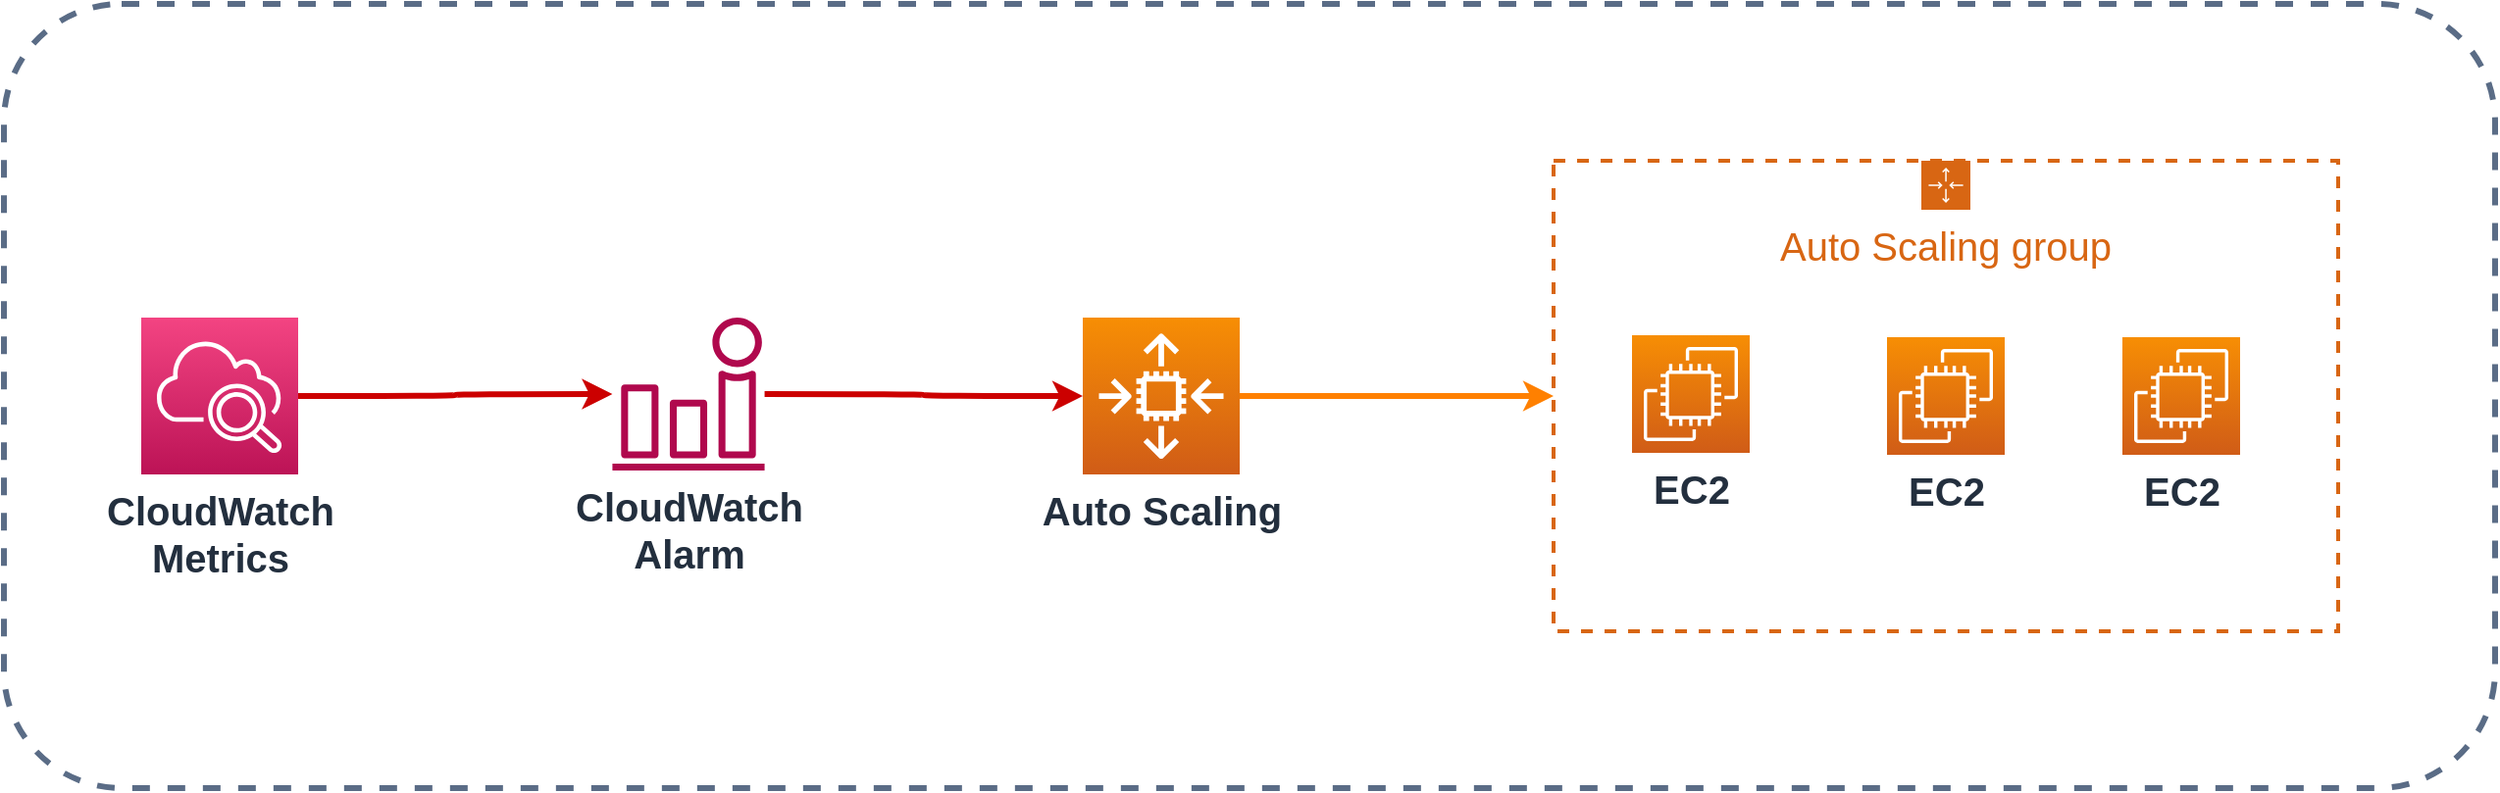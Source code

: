 <mxfile version="20.3.0" type="device"><diagram id="Ht1M8jgEwFfnCIfOTk4-" name="Page-1"><mxGraphModel dx="1164" dy="1465" grid="1" gridSize="10" guides="1" tooltips="1" connect="1" arrows="1" fold="1" page="0" pageScale="1" pageWidth="1169" pageHeight="827" math="0" shadow="0"><root><mxCell id="0"/><mxCell id="1" parent="0"/><mxCell id="cc7G5hZSBUmMoBWeW9e7-2" value="" style="fillColor=none;strokeColor=#5A6C86;verticalAlign=top;fontStyle=0;fontColor=#000000;fontSize=35;strokeWidth=3;rounded=1;fillStyle=dashed;dashed=1;" parent="1" vertex="1"><mxGeometry x="690" width="1270" height="400" as="geometry"/></mxCell><mxCell id="Wq_MqHlYtVAakoaRvufI-6" style="edgeStyle=orthogonalEdgeStyle;curved=1;orthogonalLoop=1;jettySize=auto;html=1;exitX=1;exitY=0.5;exitDx=0;exitDy=0;exitPerimeter=0;entryX=0;entryY=0.5;entryDx=0;entryDy=0;strokeColor=#FF8000;strokeWidth=3;fontSize=20;fontColor=#999999;" edge="1" parent="1" source="cc7G5hZSBUmMoBWeW9e7-14" target="Wq_MqHlYtVAakoaRvufI-7"><mxGeometry relative="1" as="geometry"/></mxCell><mxCell id="cc7G5hZSBUmMoBWeW9e7-14" value="Auto Scaling" style="sketch=0;points=[[0,0,0],[0.25,0,0],[0.5,0,0],[0.75,0,0],[1,0,0],[0,1,0],[0.25,1,0],[0.5,1,0],[0.75,1,0],[1,1,0],[0,0.25,0],[0,0.5,0],[0,0.75,0],[1,0.25,0],[1,0.5,0],[1,0.75,0]];outlineConnect=0;fontColor=#232F3E;gradientColor=#F78E04;gradientDirection=north;fillColor=#D05C17;strokeColor=#ffffff;dashed=0;verticalLabelPosition=bottom;verticalAlign=top;align=center;html=1;fontSize=20;fontStyle=1;aspect=fixed;shape=mxgraph.aws4.resourceIcon;resIcon=mxgraph.aws4.auto_scaling2;strokeWidth=3;" parent="1" vertex="1"><mxGeometry x="1240" y="160" width="80" height="80" as="geometry"/></mxCell><mxCell id="Wq_MqHlYtVAakoaRvufI-4" style="edgeStyle=orthogonalEdgeStyle;curved=1;orthogonalLoop=1;jettySize=auto;html=1;exitX=1;exitY=0.5;exitDx=0;exitDy=0;exitPerimeter=0;strokeColor=#CC0000;strokeWidth=3;fontSize=20;fontColor=#999999;" edge="1" parent="1" source="-OAwgPcOMMqnXnwjvALu-3" target="Wq_MqHlYtVAakoaRvufI-2"><mxGeometry relative="1" as="geometry"/></mxCell><mxCell id="-OAwgPcOMMqnXnwjvALu-3" value="CloudWatch&lt;br&gt;Metrics" style="sketch=0;points=[[0,0,0],[0.25,0,0],[0.5,0,0],[0.75,0,0],[1,0,0],[0,1,0],[0.25,1,0],[0.5,1,0],[0.75,1,0],[1,1,0],[0,0.25,0],[0,0.5,0],[0,0.75,0],[1,0.25,0],[1,0.5,0],[1,0.75,0]];points=[[0,0,0],[0.25,0,0],[0.5,0,0],[0.75,0,0],[1,0,0],[0,1,0],[0.25,1,0],[0.5,1,0],[0.75,1,0],[1,1,0],[0,0.25,0],[0,0.5,0],[0,0.75,0],[1,0.25,0],[1,0.5,0],[1,0.75,0]];outlineConnect=0;fontColor=#232F3E;gradientColor=#F34482;gradientDirection=north;fillColor=#BC1356;strokeColor=#ffffff;dashed=0;verticalLabelPosition=bottom;verticalAlign=top;align=center;html=1;fontSize=20;fontStyle=1;aspect=fixed;shape=mxgraph.aws4.resourceIcon;resIcon=mxgraph.aws4.cloudwatch_2;strokeWidth=3;direction=east;" parent="1" vertex="1"><mxGeometry x="760" y="160" width="80" height="80" as="geometry"/></mxCell><mxCell id="Wq_MqHlYtVAakoaRvufI-5" style="edgeStyle=orthogonalEdgeStyle;curved=1;orthogonalLoop=1;jettySize=auto;html=1;entryX=0;entryY=0.5;entryDx=0;entryDy=0;entryPerimeter=0;strokeColor=#CC0000;strokeWidth=3;fontSize=20;fontColor=#999999;" edge="1" parent="1" source="Wq_MqHlYtVAakoaRvufI-2" target="cc7G5hZSBUmMoBWeW9e7-14"><mxGeometry relative="1" as="geometry"/></mxCell><mxCell id="Wq_MqHlYtVAakoaRvufI-2" value="CloudWatch&lt;br&gt;Alarm" style="sketch=0;outlineConnect=0;fontColor=#232F3E;gradientColor=none;fillColor=#B0084D;strokeColor=none;dashed=0;verticalLabelPosition=bottom;verticalAlign=top;align=center;html=1;fontSize=20;fontStyle=1;aspect=fixed;pointerEvents=1;shape=mxgraph.aws4.alarm;" vertex="1" parent="1"><mxGeometry x="1000" y="160" width="78" height="78" as="geometry"/></mxCell><mxCell id="Wq_MqHlYtVAakoaRvufI-7" value="Auto Scaling group" style="points=[[0,0],[0.25,0],[0.5,0],[0.75,0],[1,0],[1,0.25],[1,0.5],[1,0.75],[1,1],[0.75,1],[0.5,1],[0.25,1],[0,1],[0,0.75],[0,0.5],[0,0.25]];outlineConnect=0;gradientColor=none;html=1;whiteSpace=wrap;fontSize=20;fontStyle=0;container=1;pointerEvents=0;collapsible=0;recursiveResize=0;shape=mxgraph.aws4.groupCenter;grIcon=mxgraph.aws4.group_auto_scaling_group;grStroke=1;strokeColor=#D86613;fillColor=none;verticalAlign=top;align=center;fontColor=#D86613;dashed=1;spacingTop=25;strokeWidth=2;" vertex="1" parent="1"><mxGeometry x="1480" y="80" width="400" height="240" as="geometry"/></mxCell><mxCell id="Wq_MqHlYtVAakoaRvufI-3" value="EC2" style="sketch=0;points=[[0,0,0],[0.25,0,0],[0.5,0,0],[0.75,0,0],[1,0,0],[0,1,0],[0.25,1,0],[0.5,1,0],[0.75,1,0],[1,1,0],[0,0.25,0],[0,0.5,0],[0,0.75,0],[1,0.25,0],[1,0.5,0],[1,0.75,0]];outlineConnect=0;fontColor=#232F3E;gradientColor=#F78E04;gradientDirection=north;fillColor=#D05C17;strokeColor=#ffffff;dashed=0;verticalLabelPosition=bottom;verticalAlign=top;align=center;html=1;fontSize=20;fontStyle=1;aspect=fixed;shape=mxgraph.aws4.resourceIcon;resIcon=mxgraph.aws4.ec2;labelBackgroundColor=none;strokeWidth=3;" vertex="1" parent="Wq_MqHlYtVAakoaRvufI-7"><mxGeometry x="40.0" y="89" width="60" height="60" as="geometry"/></mxCell><mxCell id="Wq_MqHlYtVAakoaRvufI-10" value="EC2" style="sketch=0;points=[[0,0,0],[0.25,0,0],[0.5,0,0],[0.75,0,0],[1,0,0],[0,1,0],[0.25,1,0],[0.5,1,0],[0.75,1,0],[1,1,0],[0,0.25,0],[0,0.5,0],[0,0.75,0],[1,0.25,0],[1,0.5,0],[1,0.75,0]];outlineConnect=0;fontColor=#232F3E;gradientColor=#F78E04;gradientDirection=north;fillColor=#D05C17;strokeColor=#ffffff;dashed=0;verticalLabelPosition=bottom;verticalAlign=top;align=center;html=1;fontSize=20;fontStyle=1;aspect=fixed;shape=mxgraph.aws4.resourceIcon;resIcon=mxgraph.aws4.ec2;labelBackgroundColor=none;strokeWidth=3;" vertex="1" parent="Wq_MqHlYtVAakoaRvufI-7"><mxGeometry x="170.0" y="90" width="60" height="60" as="geometry"/></mxCell><mxCell id="Wq_MqHlYtVAakoaRvufI-11" value="EC2" style="sketch=0;points=[[0,0,0],[0.25,0,0],[0.5,0,0],[0.75,0,0],[1,0,0],[0,1,0],[0.25,1,0],[0.5,1,0],[0.75,1,0],[1,1,0],[0,0.25,0],[0,0.5,0],[0,0.75,0],[1,0.25,0],[1,0.5,0],[1,0.75,0]];outlineConnect=0;fontColor=#232F3E;gradientColor=#F78E04;gradientDirection=north;fillColor=#D05C17;strokeColor=#ffffff;dashed=0;verticalLabelPosition=bottom;verticalAlign=top;align=center;html=1;fontSize=20;fontStyle=1;aspect=fixed;shape=mxgraph.aws4.resourceIcon;resIcon=mxgraph.aws4.ec2;labelBackgroundColor=none;strokeWidth=3;" vertex="1" parent="Wq_MqHlYtVAakoaRvufI-7"><mxGeometry x="290.0" y="90" width="60" height="60" as="geometry"/></mxCell></root></mxGraphModel></diagram></mxfile>